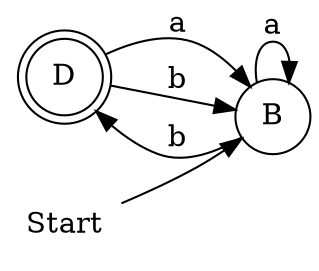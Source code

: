 digraph {
    graph [rankdir=LR]
    node [shape=circle]
    D [shape=doublecircle]
    B -> B [label=" a "]
    B -> D [label=" b "]
    D -> B [label=" a "]
    D -> B [label=" b "]
    start [label="Start" shape=none]
    start -> B
}

